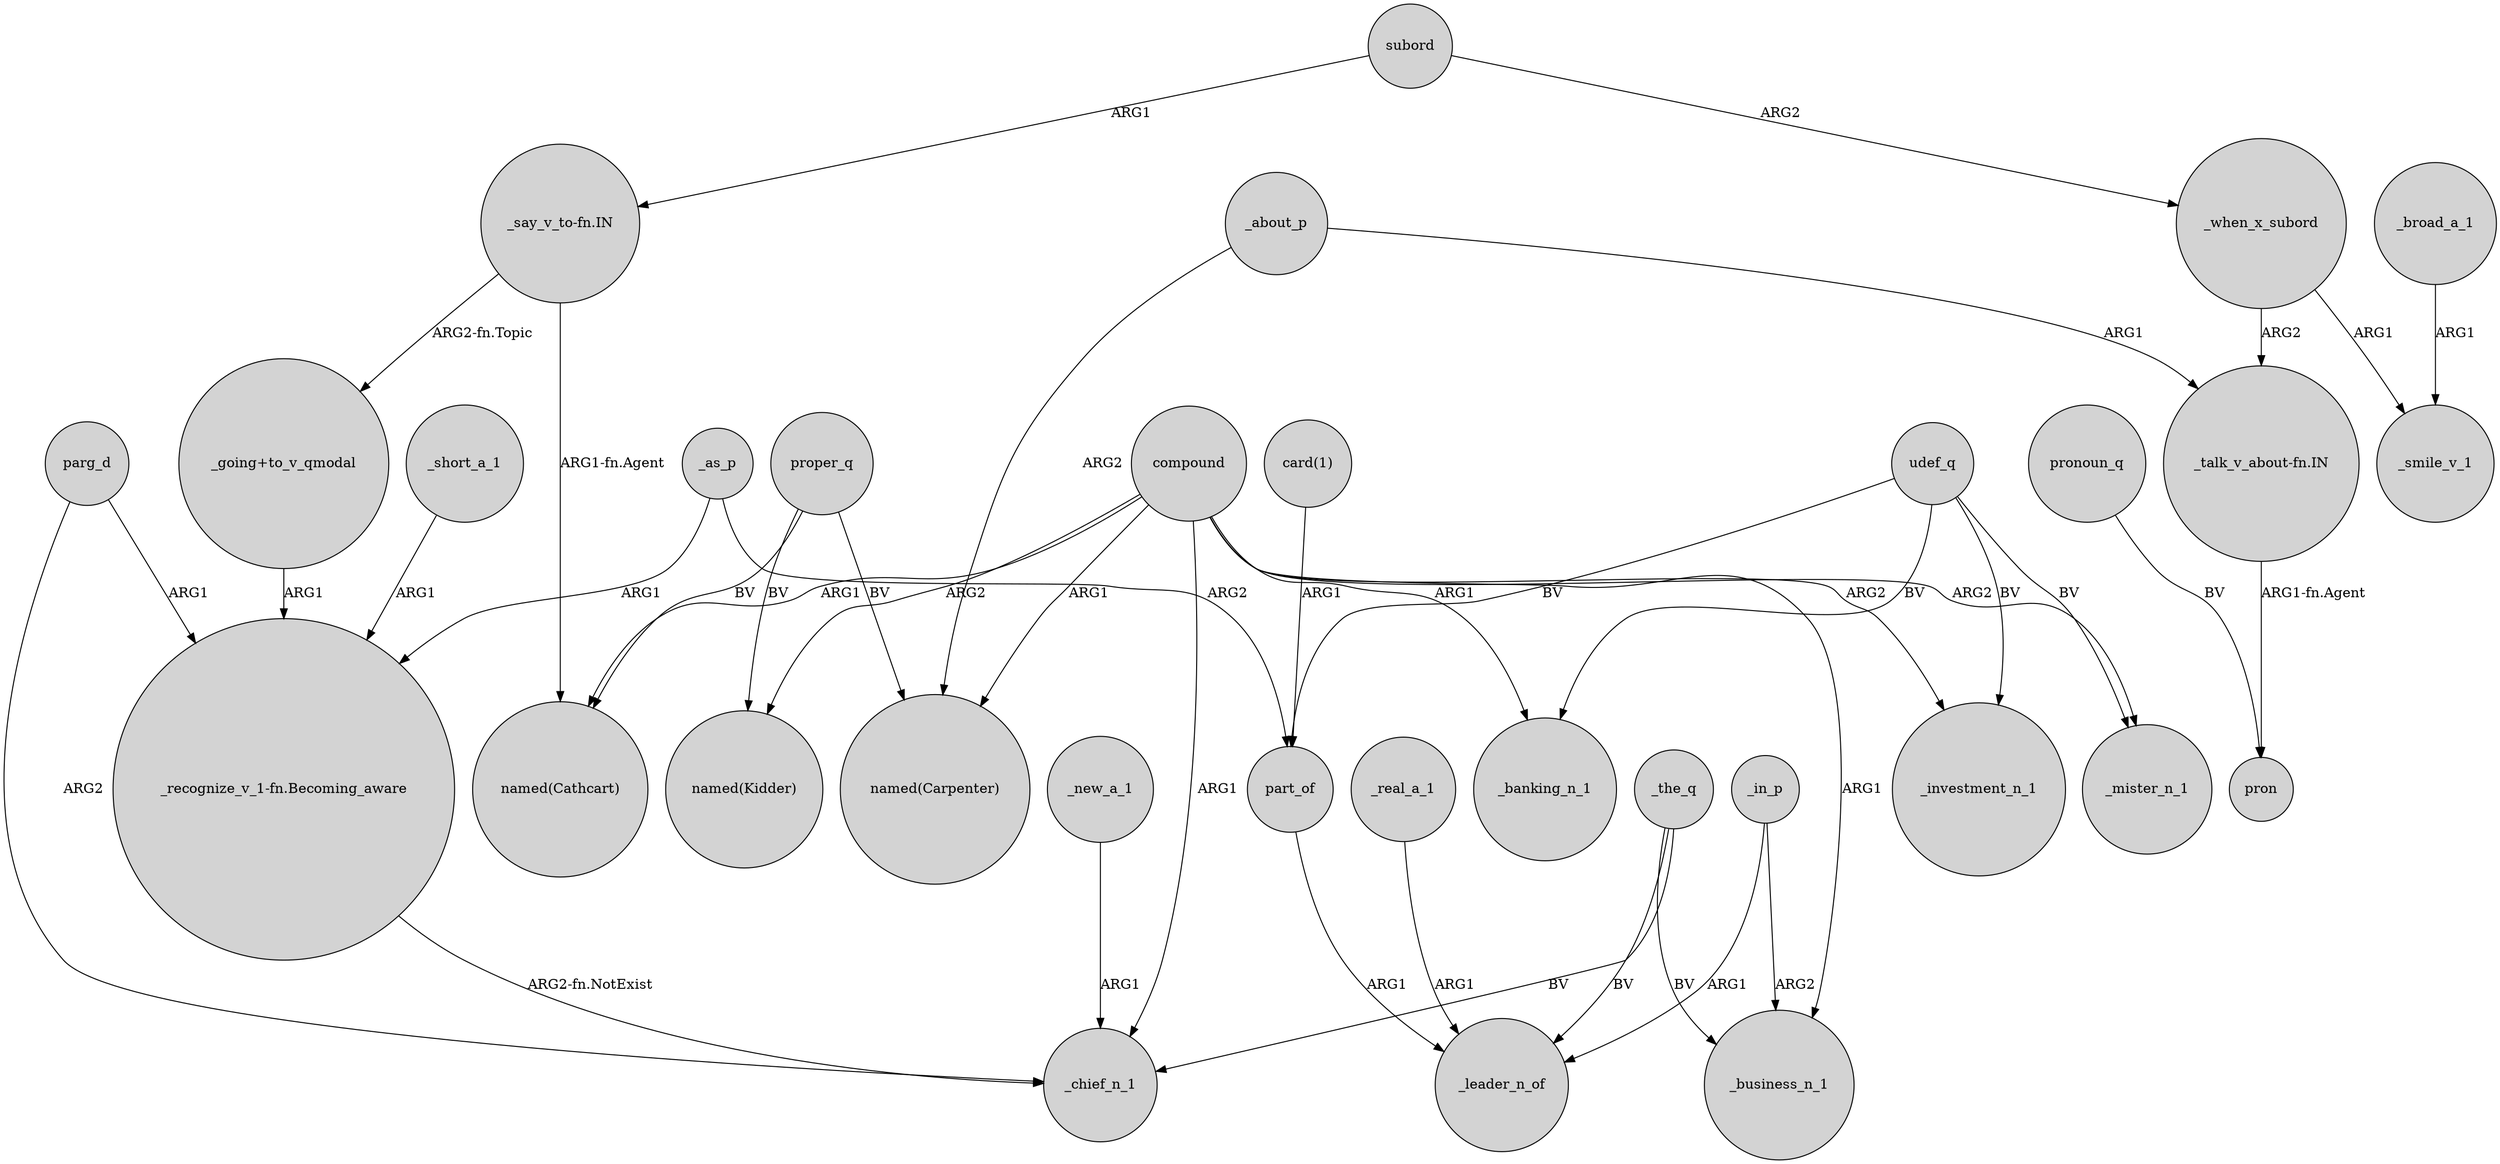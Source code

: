 digraph {
	node [shape=circle style=filled]
	compound -> "named(Kidder)" [label=ARG2]
	_the_q -> _business_n_1 [label=BV]
	_in_p -> _leader_n_of [label=ARG1]
	_about_p -> "_talk_v_about-fn.IN" [label=ARG1]
	udef_q -> part_of [label=BV]
	_when_x_subord -> _smile_v_1 [label=ARG1]
	_when_x_subord -> "_talk_v_about-fn.IN" [label=ARG2]
	_as_p -> part_of [label=ARG2]
	_new_a_1 -> _chief_n_1 [label=ARG1]
	"_say_v_to-fn.IN" -> "named(Cathcart)" [label="ARG1-fn.Agent"]
	compound -> _chief_n_1 [label=ARG1]
	compound -> _mister_n_1 [label=ARG2]
	_real_a_1 -> _leader_n_of [label=ARG1]
	"_talk_v_about-fn.IN" -> pron [label="ARG1-fn.Agent"]
	udef_q -> _mister_n_1 [label=BV]
	"_say_v_to-fn.IN" -> "_going+to_v_qmodal" [label="ARG2-fn.Topic"]
	compound -> "named(Cathcart)" [label=ARG1]
	compound -> _investment_n_1 [label=ARG2]
	_in_p -> _business_n_1 [label=ARG2]
	_broad_a_1 -> _smile_v_1 [label=ARG1]
	subord -> "_say_v_to-fn.IN" [label=ARG1]
	"_going+to_v_qmodal" -> "_recognize_v_1-fn.Becoming_aware" [label=ARG1]
	part_of -> _leader_n_of [label=ARG1]
	_the_q -> _chief_n_1 [label=BV]
	pronoun_q -> pron [label=BV]
	compound -> "named(Carpenter)" [label=ARG1]
	compound -> _banking_n_1 [label=ARG1]
	_about_p -> "named(Carpenter)" [label=ARG2]
	proper_q -> "named(Kidder)" [label=BV]
	compound -> _business_n_1 [label=ARG1]
	"_recognize_v_1-fn.Becoming_aware" -> _chief_n_1 [label="ARG2-fn.NotExist"]
	parg_d -> "_recognize_v_1-fn.Becoming_aware" [label=ARG1]
	_the_q -> _leader_n_of [label=BV]
	_as_p -> "_recognize_v_1-fn.Becoming_aware" [label=ARG1]
	"card(1)" -> part_of [label=ARG1]
	udef_q -> _investment_n_1 [label=BV]
	proper_q -> "named(Carpenter)" [label=BV]
	parg_d -> _chief_n_1 [label=ARG2]
	proper_q -> "named(Cathcart)" [label=BV]
	subord -> _when_x_subord [label=ARG2]
	udef_q -> _banking_n_1 [label=BV]
	_short_a_1 -> "_recognize_v_1-fn.Becoming_aware" [label=ARG1]
}
